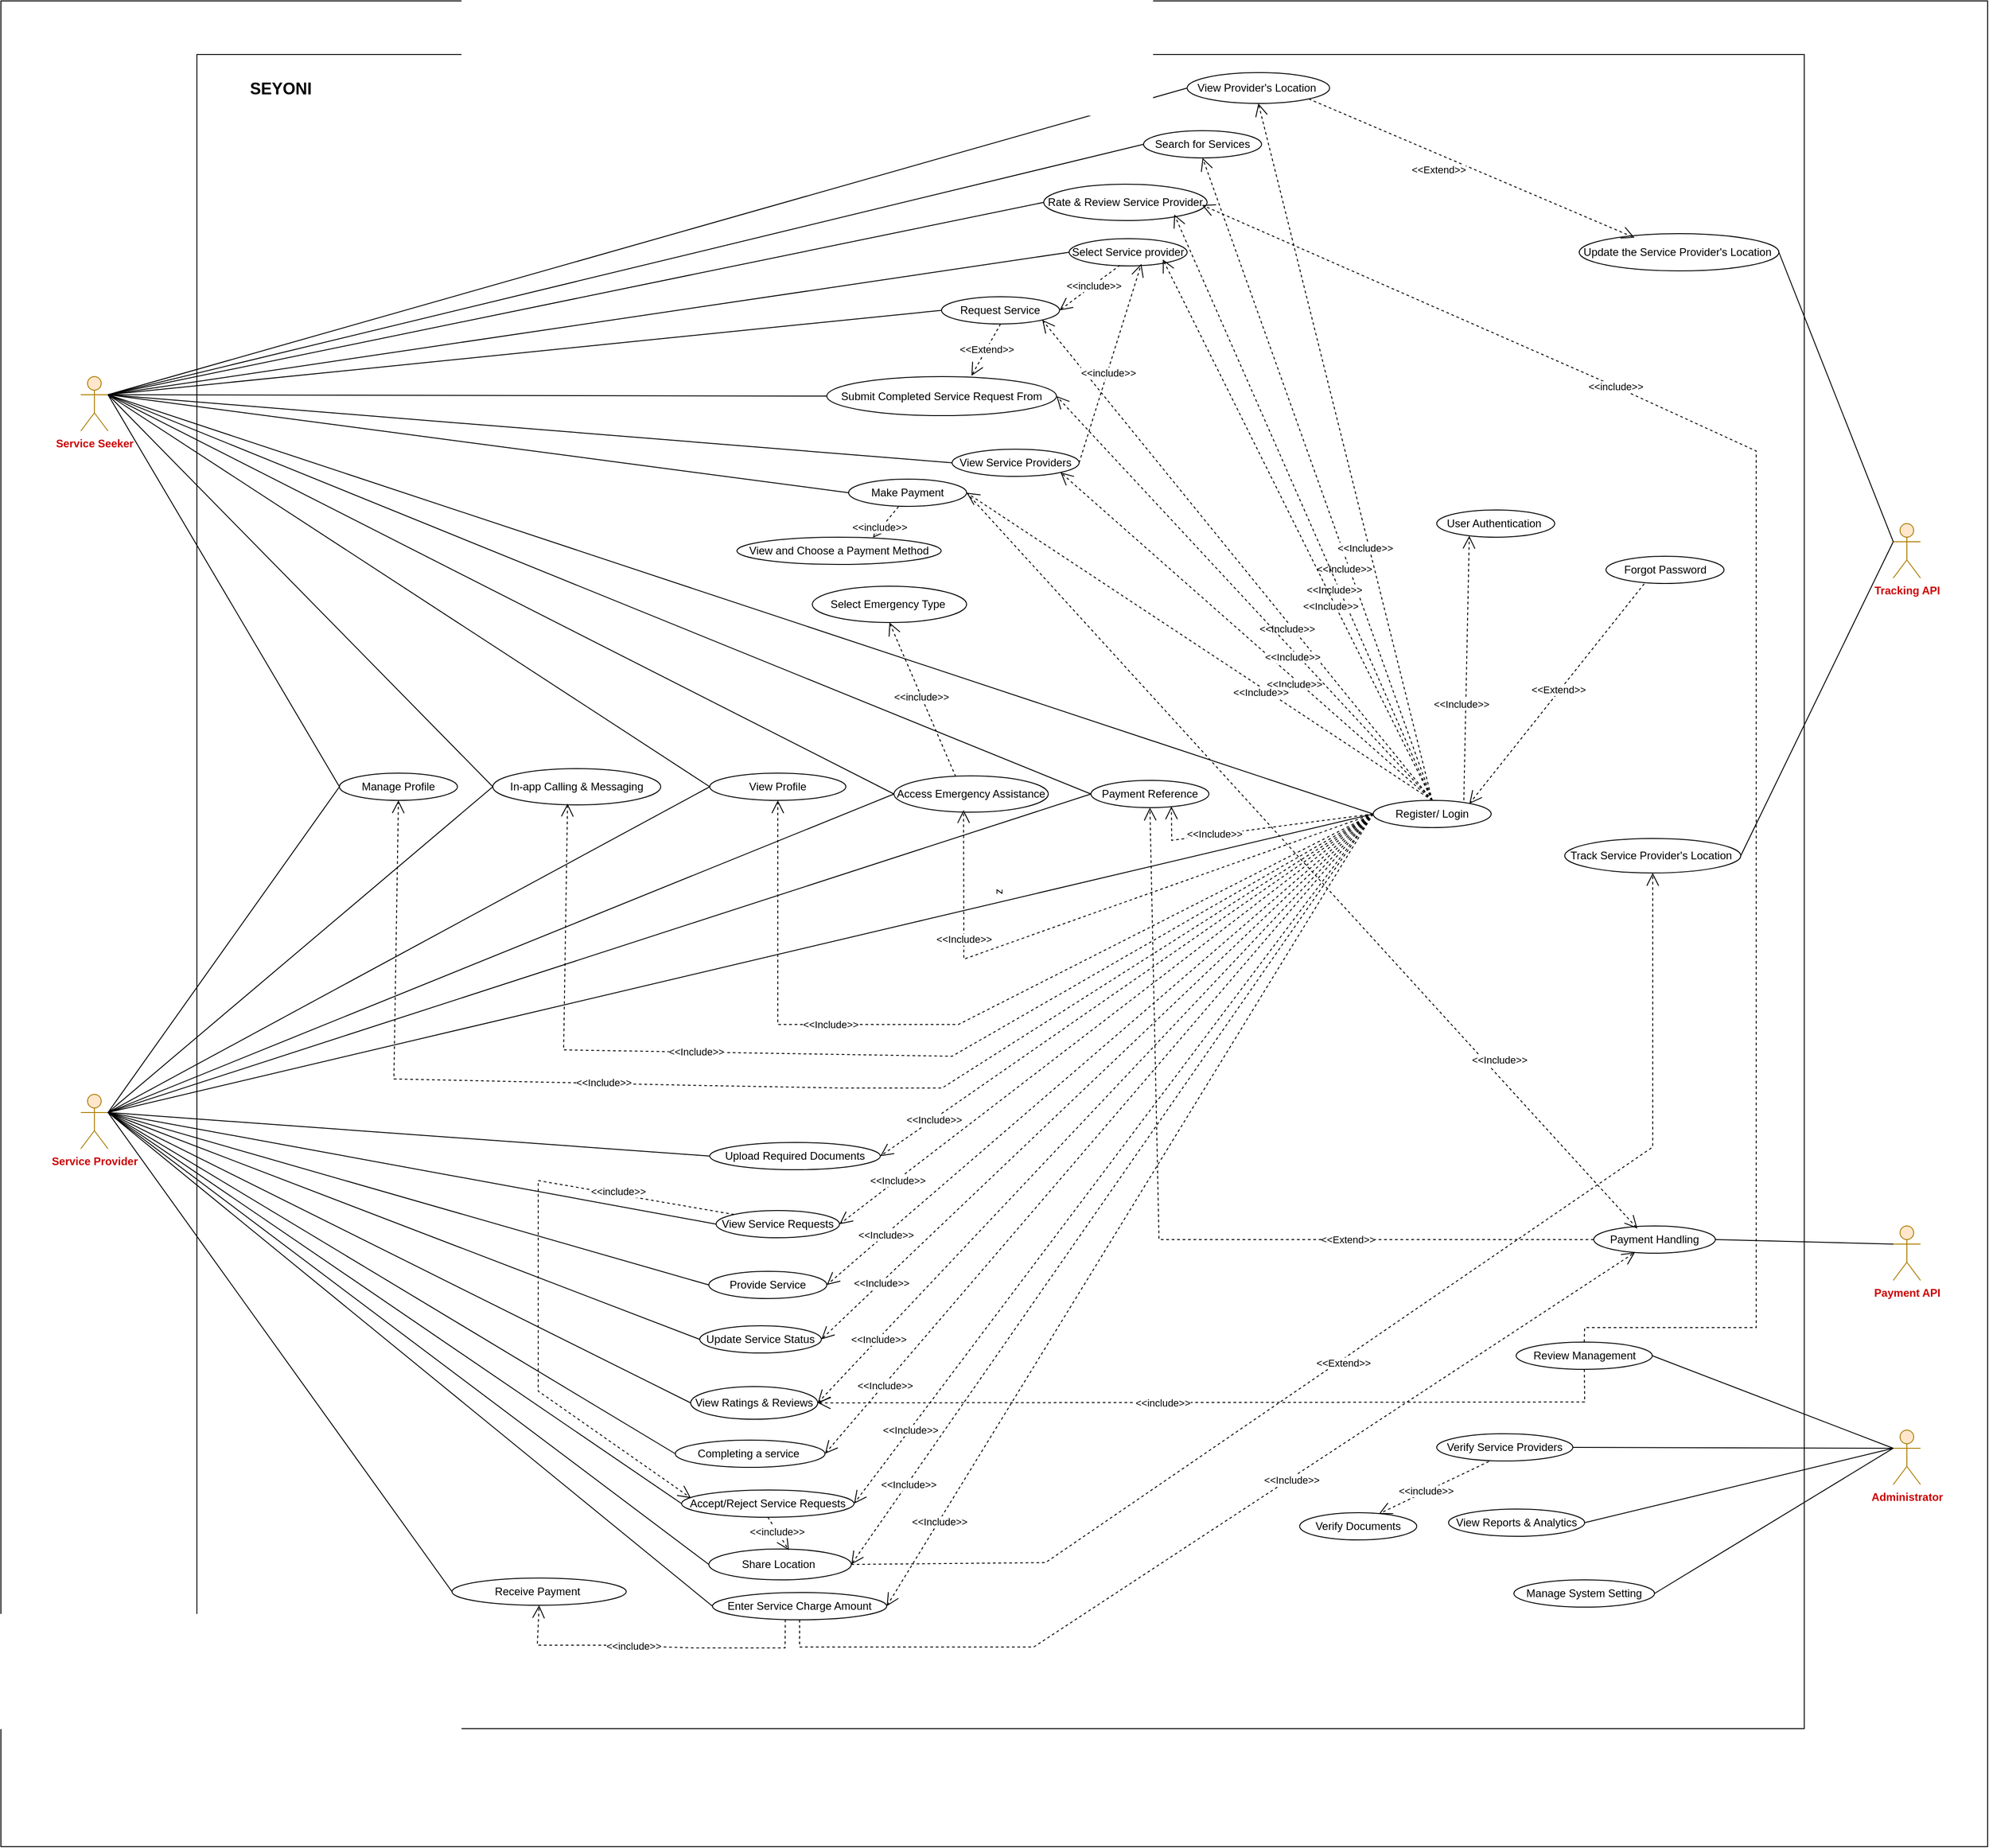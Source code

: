 <mxfile version="24.7.6">
  <diagram name="Page-1" id="nFWbH-tPjMWIyxo85IlC">
    <mxGraphModel dx="2388" dy="1292" grid="0" gridSize="10" guides="1" tooltips="1" connect="1" arrows="1" fold="1" page="0" pageScale="1" pageWidth="850" pageHeight="1100" math="0" shadow="0">
      <root>
        <mxCell id="0" />
        <mxCell id="1" parent="0" />
        <mxCell id="QcYhOKtaJUYR_8YwgSNl-1" value="" style="rounded=0;whiteSpace=wrap;html=1;" parent="1" vertex="1">
          <mxGeometry x="-667" y="-113" width="2189" height="2034" as="geometry" />
        </mxCell>
        <mxCell id="QcYhOKtaJUYR_8YwgSNl-2" value="z" style="rounded=0;whiteSpace=wrap;html=1;rotation=90;" parent="1" vertex="1">
          <mxGeometry x="-488" y="-17" width="1844.84" height="1771" as="geometry" />
        </mxCell>
        <mxCell id="QcYhOKtaJUYR_8YwgSNl-3" value="Register/ Login" style="ellipse;whiteSpace=wrap;html=1;" parent="1" vertex="1">
          <mxGeometry x="845" y="768" width="130" height="30" as="geometry" />
        </mxCell>
        <mxCell id="QcYhOKtaJUYR_8YwgSNl-4" value="&lt;b&gt;&lt;font style=&quot;font-size: 18px;&quot;&gt;SEYONI&amp;nbsp;&lt;/font&gt;&lt;/b&gt;" style="text;html=1;align=center;verticalAlign=middle;whiteSpace=wrap;rounded=0;" parent="1" vertex="1">
          <mxGeometry x="-431" y="-34" width="150" height="35" as="geometry" />
        </mxCell>
        <mxCell id="QcYhOKtaJUYR_8YwgSNl-5" value="Manage Profile" style="ellipse;whiteSpace=wrap;html=1;" parent="1" vertex="1">
          <mxGeometry x="-294" y="738" width="130" height="30" as="geometry" />
        </mxCell>
        <mxCell id="QcYhOKtaJUYR_8YwgSNl-6" value="Request Service" style="ellipse;whiteSpace=wrap;html=1;" parent="1" vertex="1">
          <mxGeometry x="369.42" y="213" width="130" height="30" as="geometry" />
        </mxCell>
        <mxCell id="QcYhOKtaJUYR_8YwgSNl-7" value="View Provider&#39;s Location&amp;nbsp;" style="ellipse;whiteSpace=wrap;html=1;" parent="1" vertex="1">
          <mxGeometry x="640" y="-34" width="157" height="34" as="geometry" />
        </mxCell>
        <mxCell id="QcYhOKtaJUYR_8YwgSNl-8" value="Rate &amp;amp; Review Service Provider" style="ellipse;whiteSpace=wrap;html=1;" parent="1" vertex="1">
          <mxGeometry x="482" y="89" width="180" height="40" as="geometry" />
        </mxCell>
        <mxCell id="QcYhOKtaJUYR_8YwgSNl-9" value="Make Payment" style="ellipse;whiteSpace=wrap;html=1;" parent="1" vertex="1">
          <mxGeometry x="267" y="414" width="130" height="30" as="geometry" />
        </mxCell>
        <mxCell id="QcYhOKtaJUYR_8YwgSNl-10" value="Search for Services" style="ellipse;whiteSpace=wrap;html=1;" parent="1" vertex="1">
          <mxGeometry x="592" y="30" width="130" height="30" as="geometry" />
        </mxCell>
        <mxCell id="QcYhOKtaJUYR_8YwgSNl-12" value="View Profile" style="ellipse;whiteSpace=wrap;html=1;" parent="1" vertex="1">
          <mxGeometry x="114" y="738" width="150" height="30" as="geometry" />
        </mxCell>
        <mxCell id="QcYhOKtaJUYR_8YwgSNl-13" value="View Service Providers" style="ellipse;whiteSpace=wrap;html=1;" parent="1" vertex="1">
          <mxGeometry x="381" y="381" width="140" height="30" as="geometry" />
        </mxCell>
        <mxCell id="QcYhOKtaJUYR_8YwgSNl-14" value="View Service Requests" style="ellipse;whiteSpace=wrap;html=1;" parent="1" vertex="1">
          <mxGeometry x="121" y="1220" width="136" height="30" as="geometry" />
        </mxCell>
        <mxCell id="QcYhOKtaJUYR_8YwgSNl-15" value="Provide Service" style="ellipse;whiteSpace=wrap;html=1;" parent="1" vertex="1">
          <mxGeometry x="113.0" y="1287" width="130" height="30" as="geometry" />
        </mxCell>
        <mxCell id="QcYhOKtaJUYR_8YwgSNl-16" value="Update Service Status" style="ellipse;whiteSpace=wrap;html=1;" parent="1" vertex="1">
          <mxGeometry x="103" y="1347" width="134" height="30" as="geometry" />
        </mxCell>
        <mxCell id="QcYhOKtaJUYR_8YwgSNl-17" value="View Ratings &amp;amp; Reviews" style="ellipse;whiteSpace=wrap;html=1;" parent="1" vertex="1">
          <mxGeometry x="93" y="1414" width="140" height="36" as="geometry" />
        </mxCell>
        <mxCell id="QcYhOKtaJUYR_8YwgSNl-18" value="Manage System Setting" style="ellipse;whiteSpace=wrap;html=1;" parent="1" vertex="1">
          <mxGeometry x="1000" y="1627" width="155" height="30" as="geometry" />
        </mxCell>
        <mxCell id="QcYhOKtaJUYR_8YwgSNl-19" value="Verify Service Providers" style="ellipse;whiteSpace=wrap;html=1;" parent="1" vertex="1">
          <mxGeometry x="915" y="1466" width="150" height="30" as="geometry" />
        </mxCell>
        <mxCell id="QcYhOKtaJUYR_8YwgSNl-20" value="View Reports &amp;amp; Analytics" style="ellipse;whiteSpace=wrap;html=1;" parent="1" vertex="1">
          <mxGeometry x="928" y="1549" width="150" height="30" as="geometry" />
        </mxCell>
        <mxCell id="QcYhOKtaJUYR_8YwgSNl-21" value="&lt;div style=&quot;&quot;&gt;&lt;b style=&quot;color: rgb(204, 0, 0); background-color: initial;&quot;&gt;Service Seeker&lt;/b&gt;&lt;/div&gt;" style="shape=umlActor;verticalLabelPosition=bottom;verticalAlign=top;html=1;outlineConnect=0;fillColor=#ffe6cc;strokeColor=#ad7c01;align=center;" parent="1" vertex="1">
          <mxGeometry x="-579" y="301" width="30" height="60" as="geometry" />
        </mxCell>
        <mxCell id="QcYhOKtaJUYR_8YwgSNl-22" value="&lt;b&gt;&lt;font color=&quot;#cc0000&quot;&gt;Service Provider&lt;/font&gt;&lt;/b&gt;" style="shape=umlActor;verticalLabelPosition=bottom;verticalAlign=top;html=1;outlineConnect=0;fillColor=#ffe6cc;strokeColor=#ad7c01;" parent="1" vertex="1">
          <mxGeometry x="-579" y="1092" width="30" height="60" as="geometry" />
        </mxCell>
        <mxCell id="QcYhOKtaJUYR_8YwgSNl-23" value="&lt;font style=&quot;&quot; color=&quot;#cc0000&quot;&gt;&lt;b&gt;Administrator&lt;/b&gt;&lt;/font&gt;" style="shape=umlActor;verticalLabelPosition=bottom;verticalAlign=top;html=1;outlineConnect=0;fillColor=#ffe6cc;strokeColor=#ad7c01;" parent="1" vertex="1">
          <mxGeometry x="1418" y="1462" width="30" height="60" as="geometry" />
        </mxCell>
        <mxCell id="QcYhOKtaJUYR_8YwgSNl-24" value="" style="endArrow=none;html=1;rounded=0;entryX=1;entryY=0.5;entryDx=0;entryDy=0;exitX=0;exitY=0.333;exitDx=0;exitDy=0;exitPerimeter=0;" parent="1" source="QcYhOKtaJUYR_8YwgSNl-23" target="QcYhOKtaJUYR_8YwgSNl-18" edge="1">
          <mxGeometry width="50" height="50" relative="1" as="geometry">
            <mxPoint x="-27.88" y="1156" as="sourcePoint" />
            <mxPoint x="300.03" y="837" as="targetPoint" />
            <Array as="points" />
          </mxGeometry>
        </mxCell>
        <mxCell id="QcYhOKtaJUYR_8YwgSNl-25" value="" style="endArrow=none;html=1;rounded=0;entryX=1;entryY=0.5;entryDx=0;entryDy=0;exitX=0;exitY=0.333;exitDx=0;exitDy=0;exitPerimeter=0;" parent="1" source="QcYhOKtaJUYR_8YwgSNl-23" target="QcYhOKtaJUYR_8YwgSNl-19" edge="1">
          <mxGeometry width="50" height="50" relative="1" as="geometry">
            <mxPoint x="-25.88" y="1157" as="sourcePoint" />
            <mxPoint x="187.12" y="1208" as="targetPoint" />
            <Array as="points" />
          </mxGeometry>
        </mxCell>
        <mxCell id="QcYhOKtaJUYR_8YwgSNl-26" value="" style="endArrow=none;html=1;rounded=0;entryX=1;entryY=0.5;entryDx=0;entryDy=0;exitX=0;exitY=0.333;exitDx=0;exitDy=0;exitPerimeter=0;" parent="1" source="QcYhOKtaJUYR_8YwgSNl-23" target="QcYhOKtaJUYR_8YwgSNl-20" edge="1">
          <mxGeometry width="50" height="50" relative="1" as="geometry">
            <mxPoint x="-30.88" y="1156" as="sourcePoint" />
            <mxPoint x="458.03" y="952" as="targetPoint" />
            <Array as="points" />
          </mxGeometry>
        </mxCell>
        <mxCell id="QcYhOKtaJUYR_8YwgSNl-45" value="Completing a service&amp;nbsp;" style="ellipse;whiteSpace=wrap;html=1;" parent="1" vertex="1">
          <mxGeometry x="76" y="1473" width="165" height="30" as="geometry" />
        </mxCell>
        <mxCell id="QcYhOKtaJUYR_8YwgSNl-47" value="&lt;b&gt;&lt;font color=&quot;#cc0000&quot;&gt;Payment API&lt;/font&gt;&lt;/b&gt;" style="shape=umlActor;verticalLabelPosition=bottom;verticalAlign=top;html=1;outlineConnect=0;fillColor=#ffe6cc;strokeColor=#ad7c01;" parent="1" vertex="1">
          <mxGeometry x="1418" y="1237" width="30" height="60" as="geometry" />
        </mxCell>
        <mxCell id="QcYhOKtaJUYR_8YwgSNl-48" value="Payment Handling" style="ellipse;whiteSpace=wrap;html=1;" parent="1" vertex="1">
          <mxGeometry x="1088" y="1237" width="134" height="30" as="geometry" />
        </mxCell>
        <mxCell id="QcYhOKtaJUYR_8YwgSNl-49" value="Enter Service Charge Amount" style="ellipse;whiteSpace=wrap;html=1;" parent="1" vertex="1">
          <mxGeometry x="117" y="1641" width="192" height="30" as="geometry" />
        </mxCell>
        <mxCell id="QcYhOKtaJUYR_8YwgSNl-52" style="edgeStyle=orthogonalEdgeStyle;rounded=0;orthogonalLoop=1;jettySize=auto;html=1;exitX=0.5;exitY=1;exitDx=0;exitDy=0;" parent="1" source="QcYhOKtaJUYR_8YwgSNl-8" target="QcYhOKtaJUYR_8YwgSNl-8" edge="1">
          <mxGeometry relative="1" as="geometry" />
        </mxCell>
        <mxCell id="QcYhOKtaJUYR_8YwgSNl-53" value="" style="endArrow=none;html=1;rounded=0;exitX=1;exitY=0.5;exitDx=0;exitDy=0;entryX=0;entryY=0.333;entryDx=0;entryDy=0;entryPerimeter=0;" parent="1" source="QcYhOKtaJUYR_8YwgSNl-48" target="QcYhOKtaJUYR_8YwgSNl-47" edge="1">
          <mxGeometry width="50" height="50" relative="1" as="geometry">
            <mxPoint x="558.03" y="942" as="sourcePoint" />
            <mxPoint x="914.12" y="1245" as="targetPoint" />
          </mxGeometry>
        </mxCell>
        <mxCell id="QcYhOKtaJUYR_8YwgSNl-54" value="&amp;lt;&amp;lt;Include&amp;gt;&amp;gt;" style="endArrow=open;endSize=12;dashed=1;html=1;rounded=0;exitX=0.5;exitY=1;exitDx=0;exitDy=0;" parent="1" source="QcYhOKtaJUYR_8YwgSNl-49" target="QcYhOKtaJUYR_8YwgSNl-48" edge="1">
          <mxGeometry x="0.16" y="-2" width="160" relative="1" as="geometry">
            <mxPoint x="612.12" y="926" as="sourcePoint" />
            <mxPoint x="548.03" y="347" as="targetPoint" />
            <mxPoint as="offset" />
            <Array as="points">
              <mxPoint x="213" y="1701" />
              <mxPoint x="362" y="1701" />
              <mxPoint x="471" y="1701" />
            </Array>
          </mxGeometry>
        </mxCell>
        <mxCell id="QcYhOKtaJUYR_8YwgSNl-55" value="&amp;lt;&amp;lt;Include&amp;gt;&amp;gt;" style="endArrow=open;endSize=12;dashed=1;html=1;rounded=0;entryX=0.359;entryY=0.095;entryDx=0;entryDy=0;entryPerimeter=0;exitX=1;exitY=0.5;exitDx=0;exitDy=0;" parent="1" source="QcYhOKtaJUYR_8YwgSNl-9" target="QcYhOKtaJUYR_8YwgSNl-48" edge="1">
          <mxGeometry x="0.564" y="13" width="160" relative="1" as="geometry">
            <mxPoint x="484.0" y="425" as="sourcePoint" />
            <mxPoint x="1193.212" y="1190.367" as="targetPoint" />
            <mxPoint x="-1" as="offset" />
            <Array as="points" />
          </mxGeometry>
        </mxCell>
        <mxCell id="QcYhOKtaJUYR_8YwgSNl-57" value="User Authentication&amp;nbsp;" style="ellipse;whiteSpace=wrap;html=1;" parent="1" vertex="1">
          <mxGeometry x="915" y="448" width="130" height="30" as="geometry" />
        </mxCell>
        <mxCell id="QcYhOKtaJUYR_8YwgSNl-58" value="&amp;lt;&amp;lt;Include&amp;gt;&amp;gt;" style="endArrow=open;endSize=12;dashed=1;html=1;rounded=0;exitX=0.768;exitY=-0.004;exitDx=0;exitDy=0;entryX=0.276;entryY=0.948;entryDx=0;entryDy=0;exitPerimeter=0;entryPerimeter=0;" parent="1" source="QcYhOKtaJUYR_8YwgSNl-3" target="QcYhOKtaJUYR_8YwgSNl-57" edge="1">
          <mxGeometry x="-0.274" y="5" width="160" relative="1" as="geometry">
            <mxPoint x="633.12" y="805" as="sourcePoint" />
            <mxPoint x="436.12" y="350" as="targetPoint" />
            <mxPoint as="offset" />
          </mxGeometry>
        </mxCell>
        <mxCell id="QcYhOKtaJUYR_8YwgSNl-59" value="&amp;lt;&amp;lt;include&amp;gt;&amp;gt;" style="endArrow=open;endSize=12;dashed=1;html=1;rounded=0;entryX=0.5;entryY=1;entryDx=0;entryDy=0;exitX=0.4;exitY=0.021;exitDx=0;exitDy=0;exitPerimeter=0;" parent="1" source="QcYhOKtaJUYR_8YwgSNl-11" target="QcYhOKtaJUYR_8YwgSNl-65" edge="1">
          <mxGeometry x="0.034" width="160" relative="1" as="geometry">
            <mxPoint x="319" y="62" as="sourcePoint" />
            <mxPoint x="564.12" y="204" as="targetPoint" />
            <mxPoint as="offset" />
            <Array as="points" />
          </mxGeometry>
        </mxCell>
        <mxCell id="QcYhOKtaJUYR_8YwgSNl-60" value="Select Service provider" style="ellipse;whiteSpace=wrap;html=1;" parent="1" vertex="1">
          <mxGeometry x="510" y="149" width="130" height="30" as="geometry" />
        </mxCell>
        <mxCell id="QcYhOKtaJUYR_8YwgSNl-62" value="Accept/Reject Service Requests" style="ellipse;whiteSpace=wrap;html=1;" parent="1" vertex="1">
          <mxGeometry x="83" y="1528" width="190" height="30" as="geometry" />
        </mxCell>
        <mxCell id="QcYhOKtaJUYR_8YwgSNl-64" value="In-app Calling &amp;amp; Messaging" style="ellipse;whiteSpace=wrap;html=1;" parent="1" vertex="1">
          <mxGeometry x="-125" y="733" width="185" height="40" as="geometry" />
        </mxCell>
        <mxCell id="QcYhOKtaJUYR_8YwgSNl-65" value="Select Emergency Type&amp;nbsp;" style="ellipse;whiteSpace=wrap;html=1;" parent="1" vertex="1">
          <mxGeometry x="227" y="532" width="170" height="40" as="geometry" />
        </mxCell>
        <mxCell id="QcYhOKtaJUYR_8YwgSNl-66" value="Update the Service Provider&#39;s Location&amp;nbsp;" style="ellipse;whiteSpace=wrap;html=1;" parent="1" vertex="1">
          <mxGeometry x="1072" y="143.5" width="220" height="41" as="geometry" />
        </mxCell>
        <mxCell id="QcYhOKtaJUYR_8YwgSNl-67" value="Share Location&amp;nbsp;" style="ellipse;whiteSpace=wrap;html=1;" parent="1" vertex="1">
          <mxGeometry x="113" y="1593" width="157" height="34" as="geometry" />
        </mxCell>
        <mxCell id="QcYhOKtaJUYR_8YwgSNl-68" value="Track Service Provider&#39;s Location&amp;nbsp;" style="ellipse;whiteSpace=wrap;html=1;" parent="1" vertex="1">
          <mxGeometry x="1056" y="810" width="194" height="38" as="geometry" />
        </mxCell>
        <mxCell id="QcYhOKtaJUYR_8YwgSNl-70" value="&lt;b&gt;&lt;font color=&quot;#cc0000&quot;&gt;Tracking API&lt;/font&gt;&lt;/b&gt;" style="shape=umlActor;verticalLabelPosition=bottom;verticalAlign=top;html=1;outlineConnect=0;fillColor=#ffe6cc;strokeColor=#ad7c01;" parent="1" vertex="1">
          <mxGeometry x="1418" y="463" width="30" height="60" as="geometry" />
        </mxCell>
        <mxCell id="QcYhOKtaJUYR_8YwgSNl-72" value="" style="endArrow=none;html=1;rounded=0;entryX=1;entryY=0.5;entryDx=0;entryDy=0;exitX=0;exitY=0.333;exitDx=0;exitDy=0;exitPerimeter=0;" parent="1" source="QcYhOKtaJUYR_8YwgSNl-70" target="QcYhOKtaJUYR_8YwgSNl-66" edge="1">
          <mxGeometry width="50" height="50" relative="1" as="geometry">
            <mxPoint x="899.12" y="164" as="sourcePoint" />
            <mxPoint x="642.12" y="171" as="targetPoint" />
            <Array as="points" />
          </mxGeometry>
        </mxCell>
        <mxCell id="QcYhOKtaJUYR_8YwgSNl-73" value="" style="endArrow=none;html=1;rounded=0;entryX=1;entryY=0.5;entryDx=0;entryDy=0;exitX=0;exitY=0.333;exitDx=0;exitDy=0;exitPerimeter=0;" parent="1" source="QcYhOKtaJUYR_8YwgSNl-70" target="QcYhOKtaJUYR_8YwgSNl-68" edge="1">
          <mxGeometry width="50" height="50" relative="1" as="geometry">
            <mxPoint x="900.12" y="164" as="sourcePoint" />
            <mxPoint x="709.12" y="272" as="targetPoint" />
            <Array as="points" />
          </mxGeometry>
        </mxCell>
        <mxCell id="QcYhOKtaJUYR_8YwgSNl-74" value="&amp;lt;&amp;lt;Extend&amp;gt;&amp;gt;" style="endArrow=open;endSize=12;dashed=1;html=1;rounded=0;exitX=1;exitY=1;exitDx=0;exitDy=0;entryX=0.277;entryY=0.108;entryDx=0;entryDy=0;entryPerimeter=0;" parent="1" source="QcYhOKtaJUYR_8YwgSNl-7" target="QcYhOKtaJUYR_8YwgSNl-66" edge="1">
          <mxGeometry x="-0.167" y="-16" width="160" relative="1" as="geometry">
            <mxPoint x="419.12" y="261" as="sourcePoint" />
            <mxPoint x="395.12" y="208" as="targetPoint" />
            <mxPoint as="offset" />
            <Array as="points" />
          </mxGeometry>
        </mxCell>
        <mxCell id="QcYhOKtaJUYR_8YwgSNl-75" value="&amp;lt;&amp;lt;Extend&amp;gt;&amp;gt;" style="endArrow=open;endSize=12;dashed=1;html=1;rounded=0;exitX=1;exitY=0.5;exitDx=0;exitDy=0;entryX=0.5;entryY=1;entryDx=0;entryDy=0;" parent="1" source="QcYhOKtaJUYR_8YwgSNl-67" target="QcYhOKtaJUYR_8YwgSNl-68" edge="1">
          <mxGeometry x="-0.082" y="-4" width="160" relative="1" as="geometry">
            <mxPoint x="643.12" y="329" as="sourcePoint" />
            <mxPoint x="619.12" y="276" as="targetPoint" />
            <mxPoint as="offset" />
            <Array as="points">
              <mxPoint x="484" y="1608" />
              <mxPoint x="1153" y="1150" />
            </Array>
          </mxGeometry>
        </mxCell>
        <mxCell id="QcYhOKtaJUYR_8YwgSNl-11" value="Access Emergency Assistance" style="ellipse;whiteSpace=wrap;html=1;" parent="1" vertex="1">
          <mxGeometry x="317" y="741" width="170" height="40" as="geometry" />
        </mxCell>
        <mxCell id="tsS1E2rS6Lll62WBFHYo-62" value="" style="endArrow=none;html=1;rounded=0;exitX=1;exitY=0.333;exitDx=0;exitDy=0;exitPerimeter=0;entryX=0;entryY=0.5;entryDx=0;entryDy=0;" parent="1" source="QcYhOKtaJUYR_8YwgSNl-21" target="QcYhOKtaJUYR_8YwgSNl-5" edge="1">
          <mxGeometry width="50" height="50" relative="1" as="geometry">
            <mxPoint x="412" y="554" as="sourcePoint" />
            <mxPoint x="462" y="504" as="targetPoint" />
            <Array as="points" />
          </mxGeometry>
        </mxCell>
        <mxCell id="tsS1E2rS6Lll62WBFHYo-63" value="" style="endArrow=none;html=1;rounded=0;exitX=1;exitY=0.333;exitDx=0;exitDy=0;exitPerimeter=0;entryX=0;entryY=0.5;entryDx=0;entryDy=0;" parent="1" source="QcYhOKtaJUYR_8YwgSNl-21" target="QcYhOKtaJUYR_8YwgSNl-64" edge="1">
          <mxGeometry width="50" height="50" relative="1" as="geometry">
            <mxPoint x="-240" y="353" as="sourcePoint" />
            <mxPoint x="130" y="708" as="targetPoint" />
            <Array as="points" />
          </mxGeometry>
        </mxCell>
        <mxCell id="tsS1E2rS6Lll62WBFHYo-64" value="" style="endArrow=none;html=1;rounded=0;exitX=1;exitY=0.333;exitDx=0;exitDy=0;exitPerimeter=0;entryX=0;entryY=0.5;entryDx=0;entryDy=0;" parent="1" source="QcYhOKtaJUYR_8YwgSNl-21" target="QcYhOKtaJUYR_8YwgSNl-12" edge="1">
          <mxGeometry width="50" height="50" relative="1" as="geometry">
            <mxPoint x="-200" y="303" as="sourcePoint" />
            <mxPoint x="170" y="658" as="targetPoint" />
            <Array as="points" />
          </mxGeometry>
        </mxCell>
        <mxCell id="tsS1E2rS6Lll62WBFHYo-65" value="" style="endArrow=none;html=1;rounded=0;exitX=1;exitY=0.333;exitDx=0;exitDy=0;exitPerimeter=0;entryX=0;entryY=0.5;entryDx=0;entryDy=0;" parent="1" source="QcYhOKtaJUYR_8YwgSNl-21" target="QcYhOKtaJUYR_8YwgSNl-11" edge="1">
          <mxGeometry width="50" height="50" relative="1" as="geometry">
            <mxPoint x="-168" y="273" as="sourcePoint" />
            <mxPoint x="202" y="628" as="targetPoint" />
            <Array as="points" />
          </mxGeometry>
        </mxCell>
        <mxCell id="tsS1E2rS6Lll62WBFHYo-66" value="" style="endArrow=none;html=1;rounded=0;exitX=1;exitY=0.333;exitDx=0;exitDy=0;exitPerimeter=0;entryX=0;entryY=0.5;entryDx=0;entryDy=0;" parent="1" source="QcYhOKtaJUYR_8YwgSNl-21" target="QcYhOKtaJUYR_8YwgSNl-13" edge="1">
          <mxGeometry width="50" height="50" relative="1" as="geometry">
            <mxPoint x="-384" y="244" as="sourcePoint" />
            <mxPoint x="539" y="594" as="targetPoint" />
            <Array as="points" />
          </mxGeometry>
        </mxCell>
        <mxCell id="tsS1E2rS6Lll62WBFHYo-67" value="" style="endArrow=none;html=1;rounded=0;exitX=1;exitY=0.333;exitDx=0;exitDy=0;exitPerimeter=0;entryX=0;entryY=0.5;entryDx=0;entryDy=0;" parent="1" source="QcYhOKtaJUYR_8YwgSNl-21" target="QcYhOKtaJUYR_8YwgSNl-6" edge="1">
          <mxGeometry width="50" height="50" relative="1" as="geometry">
            <mxPoint x="-258" y="190" as="sourcePoint" />
            <mxPoint x="227" y="164" as="targetPoint" />
            <Array as="points" />
          </mxGeometry>
        </mxCell>
        <mxCell id="tsS1E2rS6Lll62WBFHYo-68" value="" style="endArrow=none;html=1;rounded=0;exitX=1;exitY=0.333;exitDx=0;exitDy=0;exitPerimeter=0;entryX=0;entryY=0.5;entryDx=0;entryDy=0;" parent="1" source="QcYhOKtaJUYR_8YwgSNl-21" target="QcYhOKtaJUYR_8YwgSNl-60" edge="1">
          <mxGeometry width="50" height="50" relative="1" as="geometry">
            <mxPoint x="-362" y="265" as="sourcePoint" />
            <mxPoint x="265" y="161" as="targetPoint" />
            <Array as="points" />
          </mxGeometry>
        </mxCell>
        <mxCell id="tsS1E2rS6Lll62WBFHYo-69" value="" style="endArrow=none;html=1;rounded=0;exitX=1;exitY=0.333;exitDx=0;exitDy=0;exitPerimeter=0;entryX=0;entryY=0.5;entryDx=0;entryDy=0;" parent="1" source="QcYhOKtaJUYR_8YwgSNl-21" target="QcYhOKtaJUYR_8YwgSNl-8" edge="1">
          <mxGeometry width="50" height="50" relative="1" as="geometry">
            <mxPoint x="-356" y="389" as="sourcePoint" />
            <mxPoint x="392" y="201" as="targetPoint" />
            <Array as="points" />
          </mxGeometry>
        </mxCell>
        <mxCell id="tsS1E2rS6Lll62WBFHYo-71" value="" style="endArrow=none;html=1;rounded=0;exitX=1;exitY=0.333;exitDx=0;exitDy=0;exitPerimeter=0;entryX=0;entryY=0.5;entryDx=0;entryDy=0;" parent="1" source="QcYhOKtaJUYR_8YwgSNl-21" target="QcYhOKtaJUYR_8YwgSNl-10" edge="1">
          <mxGeometry width="50" height="50" relative="1" as="geometry">
            <mxPoint x="-356" y="389" as="sourcePoint" />
            <mxPoint x="527" y="113" as="targetPoint" />
            <Array as="points" />
          </mxGeometry>
        </mxCell>
        <mxCell id="tsS1E2rS6Lll62WBFHYo-74" value="" style="endArrow=none;html=1;rounded=0;exitX=1;exitY=0.333;exitDx=0;exitDy=0;exitPerimeter=0;entryX=0;entryY=0.5;entryDx=0;entryDy=0;" parent="1" source="QcYhOKtaJUYR_8YwgSNl-22" target="QcYhOKtaJUYR_8YwgSNl-5" edge="1">
          <mxGeometry width="50" height="50" relative="1" as="geometry">
            <mxPoint x="-2" y="808" as="sourcePoint" />
            <mxPoint x="-115" y="765" as="targetPoint" />
            <Array as="points" />
          </mxGeometry>
        </mxCell>
        <mxCell id="tsS1E2rS6Lll62WBFHYo-75" value="" style="endArrow=none;html=1;rounded=0;exitX=1;exitY=0.333;exitDx=0;exitDy=0;exitPerimeter=0;entryX=0;entryY=0.5;entryDx=0;entryDy=0;" parent="1" source="QcYhOKtaJUYR_8YwgSNl-22" target="QcYhOKtaJUYR_8YwgSNl-64" edge="1">
          <mxGeometry width="50" height="50" relative="1" as="geometry">
            <mxPoint x="-326" y="1117" as="sourcePoint" />
            <mxPoint x="14" y="774" as="targetPoint" />
            <Array as="points" />
          </mxGeometry>
        </mxCell>
        <mxCell id="tsS1E2rS6Lll62WBFHYo-76" value="" style="endArrow=none;html=1;rounded=0;exitX=1;exitY=0.333;exitDx=0;exitDy=0;exitPerimeter=0;entryX=0;entryY=0.5;entryDx=0;entryDy=0;" parent="1" source="QcYhOKtaJUYR_8YwgSNl-22" target="QcYhOKtaJUYR_8YwgSNl-12" edge="1">
          <mxGeometry width="50" height="50" relative="1" as="geometry">
            <mxPoint x="-366" y="1082.44" as="sourcePoint" />
            <mxPoint x="261.85" y="815.0" as="targetPoint" />
            <Array as="points" />
          </mxGeometry>
        </mxCell>
        <mxCell id="tsS1E2rS6Lll62WBFHYo-77" value="" style="endArrow=none;html=1;rounded=0;exitX=1;exitY=0.333;exitDx=0;exitDy=0;exitPerimeter=0;entryX=0;entryY=0.5;entryDx=0;entryDy=0;" parent="1" source="QcYhOKtaJUYR_8YwgSNl-22" target="QcYhOKtaJUYR_8YwgSNl-11" edge="1">
          <mxGeometry width="50" height="50" relative="1" as="geometry">
            <mxPoint x="-326" y="1117" as="sourcePoint" />
            <mxPoint x="396" y="774" as="targetPoint" />
            <Array as="points" />
          </mxGeometry>
        </mxCell>
        <mxCell id="tsS1E2rS6Lll62WBFHYo-79" value="" style="endArrow=none;html=1;rounded=0;exitX=1;exitY=0.333;exitDx=0;exitDy=0;exitPerimeter=0;entryX=0;entryY=0.5;entryDx=0;entryDy=0;" parent="1" source="QcYhOKtaJUYR_8YwgSNl-22" target="QcYhOKtaJUYR_8YwgSNl-3" edge="1">
          <mxGeometry width="50" height="50" relative="1" as="geometry">
            <mxPoint x="-326" y="1117" as="sourcePoint" />
            <mxPoint x="567" y="779" as="targetPoint" />
            <Array as="points" />
          </mxGeometry>
        </mxCell>
        <mxCell id="tsS1E2rS6Lll62WBFHYo-82" value="&amp;lt;&amp;lt;Include&amp;gt;&amp;gt;" style="endArrow=open;endSize=12;dashed=1;html=1;rounded=0;exitX=0.5;exitY=0;exitDx=0;exitDy=0;entryX=0.5;entryY=1;entryDx=0;entryDy=0;" parent="1" source="QcYhOKtaJUYR_8YwgSNl-3" target="QcYhOKtaJUYR_8YwgSNl-10" edge="1">
          <mxGeometry x="-0.274" y="5" width="160" relative="1" as="geometry">
            <mxPoint x="770" y="321" as="sourcePoint" />
            <mxPoint x="825" y="260" as="targetPoint" />
            <mxPoint as="offset" />
          </mxGeometry>
        </mxCell>
        <mxCell id="tsS1E2rS6Lll62WBFHYo-83" value="&amp;lt;&amp;lt;Include&amp;gt;&amp;gt;" style="endArrow=open;endSize=12;dashed=1;html=1;rounded=0;exitX=0.5;exitY=0;exitDx=0;exitDy=0;entryX=0.799;entryY=0.835;entryDx=0;entryDy=0;entryPerimeter=0;" parent="1" source="QcYhOKtaJUYR_8YwgSNl-3" target="QcYhOKtaJUYR_8YwgSNl-8" edge="1">
          <mxGeometry x="-0.274" y="5" width="160" relative="1" as="geometry">
            <mxPoint x="760" y="704" as="sourcePoint" />
            <mxPoint x="572" y="96" as="targetPoint" />
            <mxPoint as="offset" />
          </mxGeometry>
        </mxCell>
        <mxCell id="tsS1E2rS6Lll62WBFHYo-85" value="&amp;lt;&amp;lt;Include&amp;gt;&amp;gt;" style="endArrow=open;endSize=12;dashed=1;html=1;rounded=0;exitX=0.5;exitY=0;exitDx=0;exitDy=0;entryX=0.794;entryY=0.764;entryDx=0;entryDy=0;entryPerimeter=0;" parent="1" source="QcYhOKtaJUYR_8YwgSNl-3" target="QcYhOKtaJUYR_8YwgSNl-60" edge="1">
          <mxGeometry x="-0.274" y="5" width="160" relative="1" as="geometry">
            <mxPoint x="680" y="769" as="sourcePoint" />
            <mxPoint x="471" y="196" as="targetPoint" />
            <mxPoint as="offset" />
          </mxGeometry>
        </mxCell>
        <mxCell id="tsS1E2rS6Lll62WBFHYo-86" value="&amp;lt;&amp;lt;Include&amp;gt;&amp;gt;" style="endArrow=open;endSize=12;dashed=1;html=1;rounded=0;exitX=0.5;exitY=0;exitDx=0;exitDy=0;entryX=1;entryY=1;entryDx=0;entryDy=0;" parent="1" source="QcYhOKtaJUYR_8YwgSNl-3" target="QcYhOKtaJUYR_8YwgSNl-6" edge="1">
          <mxGeometry x="-0.274" y="5" width="160" relative="1" as="geometry">
            <mxPoint x="785" y="772" as="sourcePoint" />
            <mxPoint x="461" y="267" as="targetPoint" />
            <mxPoint as="offset" />
          </mxGeometry>
        </mxCell>
        <mxCell id="tsS1E2rS6Lll62WBFHYo-87" value="&amp;lt;&amp;lt;Include&amp;gt;&amp;gt;" style="endArrow=open;endSize=12;dashed=1;html=1;rounded=0;exitX=0.5;exitY=0;exitDx=0;exitDy=0;entryX=1;entryY=1;entryDx=0;entryDy=0;" parent="1" source="QcYhOKtaJUYR_8YwgSNl-3" target="QcYhOKtaJUYR_8YwgSNl-13" edge="1">
          <mxGeometry x="-0.274" y="5" width="160" relative="1" as="geometry">
            <mxPoint x="752" y="742" as="sourcePoint" />
            <mxPoint x="368" y="300" as="targetPoint" />
            <mxPoint as="offset" />
          </mxGeometry>
        </mxCell>
        <mxCell id="tsS1E2rS6Lll62WBFHYo-98" value="" style="endArrow=none;html=1;rounded=0;exitX=1;exitY=0.333;exitDx=0;exitDy=0;exitPerimeter=0;entryX=0;entryY=0.5;entryDx=0;entryDy=0;" parent="1" source="QcYhOKtaJUYR_8YwgSNl-21" target="QcYhOKtaJUYR_8YwgSNl-7" edge="1">
          <mxGeometry width="50" height="50" relative="1" as="geometry">
            <mxPoint x="-402" y="311" as="sourcePoint" />
            <mxPoint x="519" y="62" as="targetPoint" />
            <Array as="points" />
          </mxGeometry>
        </mxCell>
        <mxCell id="tsS1E2rS6Lll62WBFHYo-108" value="" style="endArrow=none;html=1;rounded=0;exitX=1;exitY=0.333;exitDx=0;exitDy=0;exitPerimeter=0;entryX=0;entryY=0.5;entryDx=0;entryDy=0;" parent="1" source="QcYhOKtaJUYR_8YwgSNl-21" target="QcYhOKtaJUYR_8YwgSNl-9" edge="1">
          <mxGeometry width="50" height="50" relative="1" as="geometry">
            <mxPoint x="-356" y="389" as="sourcePoint" />
            <mxPoint x="357" y="363" as="targetPoint" />
          </mxGeometry>
        </mxCell>
        <mxCell id="tsS1E2rS6Lll62WBFHYo-109" value="&amp;lt;&amp;lt;Include&amp;gt;&amp;gt;" style="endArrow=open;endSize=12;dashed=1;html=1;rounded=0;exitX=0.5;exitY=0;exitDx=0;exitDy=0;entryX=1;entryY=0.5;entryDx=0;entryDy=0;" parent="1" source="QcYhOKtaJUYR_8YwgSNl-3" target="QcYhOKtaJUYR_8YwgSNl-9" edge="1">
          <mxGeometry x="-0.274" y="5" width="160" relative="1" as="geometry">
            <mxPoint x="929" y="619" as="sourcePoint" />
            <mxPoint x="477" y="374" as="targetPoint" />
            <mxPoint as="offset" />
          </mxGeometry>
        </mxCell>
        <mxCell id="tsS1E2rS6Lll62WBFHYo-111" value="&amp;lt;&amp;lt;Include&amp;gt;&amp;gt;" style="endArrow=open;endSize=12;dashed=1;html=1;rounded=0;exitX=0;exitY=0.5;exitDx=0;exitDy=0;entryX=0.451;entryY=0.945;entryDx=0;entryDy=0;entryPerimeter=0;" parent="1" source="QcYhOKtaJUYR_8YwgSNl-3" target="QcYhOKtaJUYR_8YwgSNl-11" edge="1">
          <mxGeometry x="0.557" width="160" relative="1" as="geometry">
            <mxPoint x="1012" y="718" as="sourcePoint" />
            <mxPoint x="582" y="549" as="targetPoint" />
            <mxPoint as="offset" />
            <Array as="points">
              <mxPoint x="394" y="943" />
            </Array>
          </mxGeometry>
        </mxCell>
        <mxCell id="tsS1E2rS6Lll62WBFHYo-113" value="&amp;lt;&amp;lt;Include&amp;gt;&amp;gt;" style="endArrow=open;endSize=12;dashed=1;html=1;rounded=0;entryX=0.445;entryY=0.966;entryDx=0;entryDy=0;exitX=0;exitY=0.5;exitDx=0;exitDy=0;entryPerimeter=0;" parent="1" source="QcYhOKtaJUYR_8YwgSNl-3" target="QcYhOKtaJUYR_8YwgSNl-64" edge="1">
          <mxGeometry x="0.323" width="160" relative="1" as="geometry">
            <mxPoint x="855" y="625" as="sourcePoint" />
            <mxPoint x="611" y="684" as="targetPoint" />
            <mxPoint as="offset" />
            <Array as="points">
              <mxPoint x="381" y="1050" />
              <mxPoint x="-47" y="1043" />
            </Array>
          </mxGeometry>
        </mxCell>
        <mxCell id="tsS1E2rS6Lll62WBFHYo-114" value="&amp;lt;&amp;lt;Include&amp;gt;&amp;gt;" style="endArrow=open;endSize=12;dashed=1;html=1;rounded=0;exitX=0.5;exitY=0;exitDx=0;exitDy=0;entryX=0.5;entryY=1;entryDx=0;entryDy=0;" parent="1" source="QcYhOKtaJUYR_8YwgSNl-3" target="QcYhOKtaJUYR_8YwgSNl-7" edge="1">
          <mxGeometry x="-0.274" y="5" width="160" relative="1" as="geometry">
            <mxPoint x="1002" y="607.5" as="sourcePoint" />
            <mxPoint x="858" y="98.5" as="targetPoint" />
            <mxPoint as="offset" />
          </mxGeometry>
        </mxCell>
        <mxCell id="tsS1E2rS6Lll62WBFHYo-115" value="&amp;lt;&amp;lt;Include&amp;gt;&amp;gt;" style="endArrow=open;endSize=12;dashed=1;html=1;rounded=0;entryX=0.5;entryY=1;entryDx=0;entryDy=0;exitX=0;exitY=0.5;exitDx=0;exitDy=0;" parent="1" source="QcYhOKtaJUYR_8YwgSNl-3" target="QcYhOKtaJUYR_8YwgSNl-5" edge="1">
          <mxGeometry x="0.269" y="-1" width="160" relative="1" as="geometry">
            <mxPoint x="669" y="670" as="sourcePoint" />
            <mxPoint x="70" y="764" as="targetPoint" />
            <mxPoint as="offset" />
            <Array as="points">
              <mxPoint x="370" y="1085" />
              <mxPoint x="261" y="1085" />
              <mxPoint x="93" y="1082" />
              <mxPoint x="-234" y="1075" />
            </Array>
          </mxGeometry>
        </mxCell>
        <mxCell id="tsS1E2rS6Lll62WBFHYo-116" value="&amp;lt;&amp;lt;Include&amp;gt;&amp;gt;" style="endArrow=open;endSize=12;dashed=1;html=1;rounded=0;entryX=0.5;entryY=1;entryDx=0;entryDy=0;exitX=0;exitY=0.5;exitDx=0;exitDy=0;" parent="1" source="QcYhOKtaJUYR_8YwgSNl-3" target="QcYhOKtaJUYR_8YwgSNl-12" edge="1">
          <mxGeometry x="0.364" width="160" relative="1" as="geometry">
            <mxPoint x="892" y="681" as="sourcePoint" />
            <mxPoint x="66" y="814" as="targetPoint" />
            <mxPoint as="offset" />
            <Array as="points">
              <mxPoint x="388" y="1015" />
              <mxPoint x="189" y="1015" />
            </Array>
          </mxGeometry>
        </mxCell>
        <mxCell id="tsS1E2rS6Lll62WBFHYo-117" value="" style="endArrow=none;html=1;rounded=0;exitX=1;exitY=0.333;exitDx=0;exitDy=0;exitPerimeter=0;entryX=0;entryY=0.5;entryDx=0;entryDy=0;" parent="1" source="QcYhOKtaJUYR_8YwgSNl-21" target="QcYhOKtaJUYR_8YwgSNl-3" edge="1">
          <mxGeometry width="50" height="50" relative="1" as="geometry">
            <mxPoint x="-308" y="378" as="sourcePoint" />
            <mxPoint x="504" y="674" as="targetPoint" />
            <Array as="points" />
          </mxGeometry>
        </mxCell>
        <mxCell id="tsS1E2rS6Lll62WBFHYo-121" value="&amp;lt;&amp;lt;Include&amp;gt;&amp;gt;" style="endArrow=open;endSize=12;dashed=1;html=1;rounded=0;exitX=0;exitY=0.5;exitDx=0;exitDy=0;entryX=1;entryY=0.5;entryDx=0;entryDy=0;" parent="1" source="QcYhOKtaJUYR_8YwgSNl-3" target="QcYhOKtaJUYR_8YwgSNl-14" edge="1">
          <mxGeometry x="0.786" width="160" relative="1" as="geometry">
            <mxPoint x="1019" y="1280" as="sourcePoint" />
            <mxPoint x="627" y="1026" as="targetPoint" />
            <mxPoint x="1" as="offset" />
            <Array as="points" />
          </mxGeometry>
        </mxCell>
        <mxCell id="tsS1E2rS6Lll62WBFHYo-124" value="&amp;lt;&amp;lt;Include&amp;gt;&amp;gt;" style="endArrow=open;endSize=12;dashed=1;html=1;rounded=0;exitX=0;exitY=0.5;exitDx=0;exitDy=0;entryX=1;entryY=0.5;entryDx=0;entryDy=0;" parent="1" source="QcYhOKtaJUYR_8YwgSNl-3" target="QcYhOKtaJUYR_8YwgSNl-15" edge="1">
          <mxGeometry x="0.786" width="160" relative="1" as="geometry">
            <mxPoint x="960" y="721" as="sourcePoint" />
            <mxPoint x="485" y="1184" as="targetPoint" />
            <mxPoint x="1" as="offset" />
            <Array as="points" />
          </mxGeometry>
        </mxCell>
        <mxCell id="tsS1E2rS6Lll62WBFHYo-125" value="" style="endArrow=none;html=1;rounded=0;exitX=1;exitY=0.333;exitDx=0;exitDy=0;exitPerimeter=0;entryX=0;entryY=0.5;entryDx=0;entryDy=0;" parent="1" source="QcYhOKtaJUYR_8YwgSNl-22" target="QcYhOKtaJUYR_8YwgSNl-14" edge="1">
          <mxGeometry width="50" height="50" relative="1" as="geometry">
            <mxPoint x="-378" y="1300" as="sourcePoint" />
            <mxPoint x="385" y="1276" as="targetPoint" />
            <Array as="points" />
          </mxGeometry>
        </mxCell>
        <mxCell id="tsS1E2rS6Lll62WBFHYo-126" value="" style="endArrow=none;html=1;rounded=0;exitX=1;exitY=0.333;exitDx=0;exitDy=0;exitPerimeter=0;entryX=0;entryY=0.5;entryDx=0;entryDy=0;" parent="1" source="QcYhOKtaJUYR_8YwgSNl-22" target="QcYhOKtaJUYR_8YwgSNl-15" edge="1">
          <mxGeometry width="50" height="50" relative="1" as="geometry">
            <mxPoint x="-372" y="1309" as="sourcePoint" />
            <mxPoint x="237" y="1304" as="targetPoint" />
            <Array as="points" />
          </mxGeometry>
        </mxCell>
        <mxCell id="tsS1E2rS6Lll62WBFHYo-127" value="" style="endArrow=none;html=1;rounded=0;exitX=1;exitY=0.333;exitDx=0;exitDy=0;exitPerimeter=0;entryX=0;entryY=0.5;entryDx=0;entryDy=0;" parent="1" source="QcYhOKtaJUYR_8YwgSNl-22" target="QcYhOKtaJUYR_8YwgSNl-16" edge="1">
          <mxGeometry width="50" height="50" relative="1" as="geometry">
            <mxPoint x="-386" y="1348" as="sourcePoint" />
            <mxPoint x="223" y="1343" as="targetPoint" />
            <Array as="points" />
          </mxGeometry>
        </mxCell>
        <mxCell id="tsS1E2rS6Lll62WBFHYo-128" value="" style="endArrow=none;html=1;rounded=0;exitX=1;exitY=0.333;exitDx=0;exitDy=0;exitPerimeter=0;entryX=0;entryY=0.5;entryDx=0;entryDy=0;" parent="1" source="QcYhOKtaJUYR_8YwgSNl-22" target="QcYhOKtaJUYR_8YwgSNl-17" edge="1">
          <mxGeometry width="50" height="50" relative="1" as="geometry">
            <mxPoint x="-354" y="1379" as="sourcePoint" />
            <mxPoint x="255" y="1374" as="targetPoint" />
            <Array as="points" />
          </mxGeometry>
        </mxCell>
        <mxCell id="tsS1E2rS6Lll62WBFHYo-129" value="" style="endArrow=none;html=1;rounded=0;exitX=1;exitY=0.333;exitDx=0;exitDy=0;exitPerimeter=0;entryX=0;entryY=0.5;entryDx=0;entryDy=0;" parent="1" source="QcYhOKtaJUYR_8YwgSNl-22" target="QcYhOKtaJUYR_8YwgSNl-45" edge="1">
          <mxGeometry width="50" height="50" relative="1" as="geometry">
            <mxPoint x="-306" y="1420" as="sourcePoint" />
            <mxPoint x="303" y="1415" as="targetPoint" />
            <Array as="points" />
          </mxGeometry>
        </mxCell>
        <mxCell id="tsS1E2rS6Lll62WBFHYo-139" value="" style="endArrow=none;html=1;rounded=0;exitX=1;exitY=0.333;exitDx=0;exitDy=0;exitPerimeter=0;entryX=0;entryY=0.5;entryDx=0;entryDy=0;" parent="1" source="QcYhOKtaJUYR_8YwgSNl-22" target="QcYhOKtaJUYR_8YwgSNl-62" edge="1">
          <mxGeometry width="50" height="50" relative="1" as="geometry">
            <mxPoint x="-366" y="1169" as="sourcePoint" />
            <mxPoint x="146" y="1400" as="targetPoint" />
            <Array as="points" />
          </mxGeometry>
        </mxCell>
        <mxCell id="tsS1E2rS6Lll62WBFHYo-140" value="" style="endArrow=none;html=1;rounded=0;exitX=1;exitY=0.333;exitDx=0;exitDy=0;exitPerimeter=0;entryX=0;entryY=0.5;entryDx=0;entryDy=0;" parent="1" source="QcYhOKtaJUYR_8YwgSNl-22" target="QcYhOKtaJUYR_8YwgSNl-49" edge="1">
          <mxGeometry width="50" height="50" relative="1" as="geometry">
            <mxPoint x="-369" y="1223" as="sourcePoint" />
            <mxPoint x="143" y="1454" as="targetPoint" />
            <Array as="points" />
          </mxGeometry>
        </mxCell>
        <mxCell id="tsS1E2rS6Lll62WBFHYo-141" value="Forgot Password" style="ellipse;whiteSpace=wrap;html=1;" parent="1" vertex="1">
          <mxGeometry x="1101.5" y="499" width="130" height="30" as="geometry" />
        </mxCell>
        <mxCell id="tsS1E2rS6Lll62WBFHYo-142" value="&amp;lt;&amp;lt;Extend&amp;gt;&amp;gt;" style="endArrow=open;endSize=12;dashed=1;html=1;rounded=0;exitX=0.324;exitY=1.011;exitDx=0;exitDy=0;entryX=0.815;entryY=0.127;entryDx=0;entryDy=0;exitPerimeter=0;entryPerimeter=0;" parent="1" source="tsS1E2rS6Lll62WBFHYo-141" target="QcYhOKtaJUYR_8YwgSNl-3" edge="1">
          <mxGeometry x="-0.036" y="-1" width="160" relative="1" as="geometry">
            <mxPoint x="1190" y="926" as="sourcePoint" />
            <mxPoint x="1233" y="790" as="targetPoint" />
            <mxPoint x="-1" as="offset" />
            <Array as="points" />
          </mxGeometry>
        </mxCell>
        <mxCell id="tsS1E2rS6Lll62WBFHYo-144" value="Review Management" style="ellipse;whiteSpace=wrap;html=1;" parent="1" vertex="1">
          <mxGeometry x="1002.5" y="1365" width="150" height="30" as="geometry" />
        </mxCell>
        <mxCell id="tsS1E2rS6Lll62WBFHYo-146" value="" style="endArrow=none;html=1;rounded=0;entryX=1;entryY=0.5;entryDx=0;entryDy=0;exitX=0;exitY=0.333;exitDx=0;exitDy=0;exitPerimeter=0;" parent="1" source="QcYhOKtaJUYR_8YwgSNl-23" target="tsS1E2rS6Lll62WBFHYo-144" edge="1">
          <mxGeometry width="50" height="50" relative="1" as="geometry">
            <mxPoint x="1556" y="1492" as="sourcePoint" />
            <mxPoint x="1265" y="1482" as="targetPoint" />
          </mxGeometry>
        </mxCell>
        <mxCell id="tsS1E2rS6Lll62WBFHYo-153" value="&amp;lt;&amp;lt;Include&amp;gt;&amp;gt;" style="endArrow=open;endSize=12;dashed=1;html=1;rounded=0;exitX=0;exitY=0.5;exitDx=0;exitDy=0;entryX=1;entryY=0.5;entryDx=0;entryDy=0;" parent="1" source="QcYhOKtaJUYR_8YwgSNl-3" target="QcYhOKtaJUYR_8YwgSNl-16" edge="1">
          <mxGeometry x="0.786" width="160" relative="1" as="geometry">
            <mxPoint x="864" y="634" as="sourcePoint" />
            <mxPoint x="116" y="1167" as="targetPoint" />
            <mxPoint x="1" as="offset" />
            <Array as="points" />
          </mxGeometry>
        </mxCell>
        <mxCell id="tsS1E2rS6Lll62WBFHYo-154" value="&amp;lt;&amp;lt;Include&amp;gt;&amp;gt;" style="endArrow=open;endSize=12;dashed=1;html=1;rounded=0;exitX=0;exitY=0.5;exitDx=0;exitDy=0;entryX=1;entryY=0.5;entryDx=0;entryDy=0;" parent="1" source="QcYhOKtaJUYR_8YwgSNl-3" target="QcYhOKtaJUYR_8YwgSNl-17" edge="1">
          <mxGeometry x="0.786" width="160" relative="1" as="geometry">
            <mxPoint x="864" y="634" as="sourcePoint" />
            <mxPoint x="213" y="1225" as="targetPoint" />
            <mxPoint x="1" as="offset" />
            <Array as="points" />
          </mxGeometry>
        </mxCell>
        <mxCell id="tsS1E2rS6Lll62WBFHYo-156" value="&amp;lt;&amp;lt;Include&amp;gt;&amp;gt;" style="endArrow=open;endSize=12;dashed=1;html=1;rounded=0;exitX=0;exitY=0.5;exitDx=0;exitDy=0;entryX=1;entryY=0.5;entryDx=0;entryDy=0;" parent="1" source="QcYhOKtaJUYR_8YwgSNl-3" target="QcYhOKtaJUYR_8YwgSNl-45" edge="1">
          <mxGeometry x="0.786" width="160" relative="1" as="geometry">
            <mxPoint x="864" y="634" as="sourcePoint" />
            <mxPoint x="296" y="1274" as="targetPoint" />
            <mxPoint x="1" as="offset" />
            <Array as="points" />
          </mxGeometry>
        </mxCell>
        <mxCell id="tsS1E2rS6Lll62WBFHYo-157" value="&amp;lt;&amp;lt;Include&amp;gt;&amp;gt;" style="endArrow=open;endSize=12;dashed=1;html=1;rounded=0;exitX=0;exitY=0.5;exitDx=0;exitDy=0;entryX=1;entryY=0.5;entryDx=0;entryDy=0;" parent="1" source="QcYhOKtaJUYR_8YwgSNl-3" target="QcYhOKtaJUYR_8YwgSNl-62" edge="1">
          <mxGeometry x="0.786" width="160" relative="1" as="geometry">
            <mxPoint x="834" y="680" as="sourcePoint" />
            <mxPoint x="341" y="1370" as="targetPoint" />
            <mxPoint x="1" as="offset" />
            <Array as="points" />
          </mxGeometry>
        </mxCell>
        <mxCell id="tsS1E2rS6Lll62WBFHYo-158" value="&amp;lt;&amp;lt;Include&amp;gt;&amp;gt;" style="endArrow=open;endSize=12;dashed=1;html=1;rounded=0;exitX=0;exitY=0.5;exitDx=0;exitDy=0;entryX=1;entryY=0.5;entryDx=0;entryDy=0;" parent="1" source="QcYhOKtaJUYR_8YwgSNl-3" target="QcYhOKtaJUYR_8YwgSNl-49" edge="1">
          <mxGeometry x="0.786" width="160" relative="1" as="geometry">
            <mxPoint x="894" y="892" as="sourcePoint" />
            <mxPoint x="326" y="1532" as="targetPoint" />
            <mxPoint x="1" as="offset" />
            <Array as="points" />
          </mxGeometry>
        </mxCell>
        <mxCell id="tsS1E2rS6Lll62WBFHYo-161" value="Payment Reference" style="ellipse;whiteSpace=wrap;html=1;" parent="1" vertex="1">
          <mxGeometry x="534" y="746" width="130" height="30" as="geometry" />
        </mxCell>
        <mxCell id="tsS1E2rS6Lll62WBFHYo-163" value="" style="endArrow=none;html=1;rounded=0;exitX=1;exitY=0.333;exitDx=0;exitDy=0;exitPerimeter=0;entryX=0;entryY=0.5;entryDx=0;entryDy=0;" parent="1" source="QcYhOKtaJUYR_8YwgSNl-22" target="tsS1E2rS6Lll62WBFHYo-161" edge="1">
          <mxGeometry width="50" height="50" relative="1" as="geometry">
            <mxPoint x="-606" y="1119" as="sourcePoint" />
            <mxPoint x="599.0" y="775" as="targetPoint" />
            <Array as="points" />
          </mxGeometry>
        </mxCell>
        <mxCell id="tsS1E2rS6Lll62WBFHYo-165" value="" style="endArrow=none;html=1;rounded=0;exitX=1;exitY=0.333;exitDx=0;exitDy=0;exitPerimeter=0;entryX=0;entryY=0.5;entryDx=0;entryDy=0;" parent="1" source="QcYhOKtaJUYR_8YwgSNl-21" target="tsS1E2rS6Lll62WBFHYo-161" edge="1">
          <mxGeometry width="50" height="50" relative="1" as="geometry">
            <mxPoint x="-356" y="1102" as="sourcePoint" />
            <mxPoint x="-70" y="952" as="targetPoint" />
            <Array as="points" />
          </mxGeometry>
        </mxCell>
        <mxCell id="tsS1E2rS6Lll62WBFHYo-166" value="&amp;lt;&amp;lt;Include&amp;gt;&amp;gt;" style="endArrow=open;endSize=12;dashed=1;html=1;rounded=0;exitX=0;exitY=0.5;exitDx=0;exitDy=0;entryX=0.682;entryY=0.956;entryDx=0;entryDy=0;entryPerimeter=0;" parent="1" source="QcYhOKtaJUYR_8YwgSNl-3" target="tsS1E2rS6Lll62WBFHYo-161" edge="1">
          <mxGeometry x="0.353" y="-1" width="160" relative="1" as="geometry">
            <mxPoint x="619" y="721" as="sourcePoint" />
            <mxPoint x="189" y="916" as="targetPoint" />
            <mxPoint as="offset" />
            <Array as="points">
              <mxPoint x="623" y="812" />
            </Array>
          </mxGeometry>
        </mxCell>
        <mxCell id="tsS1E2rS6Lll62WBFHYo-167" value="&amp;lt;&amp;lt;Extend&amp;gt;&amp;gt;" style="endArrow=open;endSize=12;dashed=1;html=1;rounded=0;exitX=0;exitY=0.5;exitDx=0;exitDy=0;entryX=0.5;entryY=1;entryDx=0;entryDy=0;" parent="1" source="QcYhOKtaJUYR_8YwgSNl-48" target="tsS1E2rS6Lll62WBFHYo-161" edge="1">
          <mxGeometry x="-0.433" width="160" relative="1" as="geometry">
            <mxPoint x="789" y="1076" as="sourcePoint" />
            <mxPoint x="832" y="940" as="targetPoint" />
            <mxPoint as="offset" />
            <Array as="points">
              <mxPoint x="609" y="1252" />
            </Array>
          </mxGeometry>
        </mxCell>
        <mxCell id="tsS1E2rS6Lll62WBFHYo-192" value="Submit Completed Service Request From" style="ellipse;whiteSpace=wrap;html=1;" parent="1" vertex="1">
          <mxGeometry x="243" y="301" width="253" height="43" as="geometry" />
        </mxCell>
        <mxCell id="tsS1E2rS6Lll62WBFHYo-193" value="" style="endArrow=none;html=1;rounded=0;exitX=1;exitY=0.333;exitDx=0;exitDy=0;exitPerimeter=0;entryX=0;entryY=0.5;entryDx=0;entryDy=0;" parent="1" source="QcYhOKtaJUYR_8YwgSNl-21" target="tsS1E2rS6Lll62WBFHYo-192" edge="1">
          <mxGeometry width="50" height="50" relative="1" as="geometry">
            <mxPoint x="-356" y="389" as="sourcePoint" />
            <mxPoint x="494" y="399" as="targetPoint" />
            <Array as="points" />
          </mxGeometry>
        </mxCell>
        <mxCell id="tsS1E2rS6Lll62WBFHYo-194" value="View and Choose a Payment Method" style="ellipse;whiteSpace=wrap;html=1;" parent="1" vertex="1">
          <mxGeometry x="144" y="478" width="225" height="30" as="geometry" />
        </mxCell>
        <mxCell id="tsS1E2rS6Lll62WBFHYo-195" value="&amp;lt;&amp;lt;Include&amp;gt;&amp;gt;" style="endArrow=open;endSize=12;dashed=1;html=1;rounded=0;exitX=0.5;exitY=0;exitDx=0;exitDy=0;entryX=1;entryY=0.5;entryDx=0;entryDy=0;" parent="1" source="QcYhOKtaJUYR_8YwgSNl-3" target="tsS1E2rS6Lll62WBFHYo-192" edge="1">
          <mxGeometry x="-0.274" y="5" width="160" relative="1" as="geometry">
            <mxPoint x="990" y="791" as="sourcePoint" />
            <mxPoint x="606" y="367" as="targetPoint" />
            <mxPoint as="offset" />
          </mxGeometry>
        </mxCell>
        <mxCell id="tsS1E2rS6Lll62WBFHYo-196" value="&amp;lt;&amp;lt;include&amp;gt;&amp;gt;" style="endArrow=open;endSize=12;dashed=1;html=1;rounded=0;entryX=0.666;entryY=0.016;entryDx=0;entryDy=0;exitX=0.423;exitY=1.011;exitDx=0;exitDy=0;exitPerimeter=0;entryPerimeter=0;" parent="1" source="QcYhOKtaJUYR_8YwgSNl-9" target="tsS1E2rS6Lll62WBFHYo-194" edge="1">
          <mxGeometry x="0.372" y="-2" width="160" relative="1" as="geometry">
            <mxPoint x="453" y="752" as="sourcePoint" />
            <mxPoint x="450" y="535" as="targetPoint" />
            <mxPoint as="offset" />
            <Array as="points" />
          </mxGeometry>
        </mxCell>
        <mxCell id="tsS1E2rS6Lll62WBFHYo-197" value="Receive Payment&amp;nbsp;" style="ellipse;whiteSpace=wrap;html=1;" parent="1" vertex="1">
          <mxGeometry x="-170" y="1625" width="192" height="30" as="geometry" />
        </mxCell>
        <mxCell id="tsS1E2rS6Lll62WBFHYo-198" value="&amp;lt;&amp;lt;include&amp;gt;&amp;gt;" style="endArrow=open;endSize=12;dashed=1;html=1;rounded=0;entryX=0.5;entryY=1;entryDx=0;entryDy=0;exitX=0.418;exitY=0.993;exitDx=0;exitDy=0;exitPerimeter=0;" parent="1" source="QcYhOKtaJUYR_8YwgSNl-49" target="tsS1E2rS6Lll62WBFHYo-197" edge="1">
          <mxGeometry x="0.138" width="160" relative="1" as="geometry">
            <mxPoint x="571" y="1648" as="sourcePoint" />
            <mxPoint x="572" y="1478" as="targetPoint" />
            <mxPoint as="offset" />
            <Array as="points">
              <mxPoint x="197" y="1702" />
              <mxPoint x="97" y="1702" />
              <mxPoint x="2" y="1699" />
              <mxPoint x="-76" y="1699" />
            </Array>
          </mxGeometry>
        </mxCell>
        <mxCell id="tsS1E2rS6Lll62WBFHYo-200" value="Upload Required Documents" style="ellipse;whiteSpace=wrap;html=1;" parent="1" vertex="1">
          <mxGeometry x="114" y="1145" width="188" height="30" as="geometry" />
        </mxCell>
        <mxCell id="tsS1E2rS6Lll62WBFHYo-201" value="" style="endArrow=none;html=1;rounded=0;exitX=1;exitY=0.333;exitDx=0;exitDy=0;exitPerimeter=0;entryX=0;entryY=0.5;entryDx=0;entryDy=0;" parent="1" source="QcYhOKtaJUYR_8YwgSNl-22" target="tsS1E2rS6Lll62WBFHYo-200" edge="1">
          <mxGeometry width="50" height="50" relative="1" as="geometry">
            <mxPoint x="-599" y="1115" as="sourcePoint" />
            <mxPoint x="50" y="1336" as="targetPoint" />
            <Array as="points" />
          </mxGeometry>
        </mxCell>
        <mxCell id="tsS1E2rS6Lll62WBFHYo-202" value="&amp;lt;&amp;lt;Include&amp;gt;&amp;gt;" style="endArrow=open;endSize=12;dashed=1;html=1;rounded=0;exitX=0;exitY=0.5;exitDx=0;exitDy=0;entryX=1;entryY=0.5;entryDx=0;entryDy=0;" parent="1" source="QcYhOKtaJUYR_8YwgSNl-3" target="tsS1E2rS6Lll62WBFHYo-200" edge="1">
          <mxGeometry x="0.786" width="160" relative="1" as="geometry">
            <mxPoint x="925" y="806" as="sourcePoint" />
            <mxPoint x="186" y="1336" as="targetPoint" />
            <mxPoint x="1" as="offset" />
            <Array as="points" />
          </mxGeometry>
        </mxCell>
        <mxCell id="tsS1E2rS6Lll62WBFHYo-206" value="" style="endArrow=none;html=1;rounded=0;exitX=1;exitY=0.333;exitDx=0;exitDy=0;exitPerimeter=0;entryX=0;entryY=0.5;entryDx=0;entryDy=0;" parent="1" source="QcYhOKtaJUYR_8YwgSNl-22" target="QcYhOKtaJUYR_8YwgSNl-67" edge="1">
          <mxGeometry width="50" height="50" relative="1" as="geometry">
            <mxPoint x="-599" y="1115" as="sourcePoint" />
            <mxPoint x="107" y="1533" as="targetPoint" />
            <Array as="points" />
          </mxGeometry>
        </mxCell>
        <mxCell id="tsS1E2rS6Lll62WBFHYo-207" value="&amp;lt;&amp;lt;Include&amp;gt;&amp;gt;" style="endArrow=open;endSize=12;dashed=1;html=1;rounded=0;exitX=0;exitY=0.5;exitDx=0;exitDy=0;entryX=1;entryY=0.5;entryDx=0;entryDy=0;" parent="1" source="QcYhOKtaJUYR_8YwgSNl-3" target="QcYhOKtaJUYR_8YwgSNl-67" edge="1">
          <mxGeometry x="0.786" width="160" relative="1" as="geometry">
            <mxPoint x="925" y="806" as="sourcePoint" />
            <mxPoint x="272" y="1482" as="targetPoint" />
            <mxPoint x="1" as="offset" />
            <Array as="points" />
          </mxGeometry>
        </mxCell>
        <mxCell id="tsS1E2rS6Lll62WBFHYo-220" value="Verify Documents" style="ellipse;whiteSpace=wrap;html=1;" parent="1" vertex="1">
          <mxGeometry x="764" y="1553" width="129" height="30" as="geometry" />
        </mxCell>
        <mxCell id="tsS1E2rS6Lll62WBFHYo-222" value="&amp;lt;&amp;lt;include&amp;gt;&amp;gt;" style="endArrow=open;endSize=12;dashed=1;html=1;rounded=0;entryX=0.677;entryY=0.041;entryDx=0;entryDy=0;exitX=0.383;exitY=1.02;exitDx=0;exitDy=0;exitPerimeter=0;entryPerimeter=0;" parent="1" source="QcYhOKtaJUYR_8YwgSNl-19" target="tsS1E2rS6Lll62WBFHYo-220" edge="1">
          <mxGeometry x="0.138" width="160" relative="1" as="geometry">
            <mxPoint x="1065" y="1610" as="sourcePoint" />
            <mxPoint x="793" y="1552" as="targetPoint" />
            <mxPoint as="offset" />
            <Array as="points" />
          </mxGeometry>
        </mxCell>
        <mxCell id="tsS1E2rS6Lll62WBFHYo-223" value="&amp;lt;&amp;lt;include&amp;gt;&amp;gt;" style="endArrow=open;endSize=12;dashed=1;html=1;rounded=0;entryX=1;entryY=0.5;entryDx=0;entryDy=0;exitX=0.431;exitY=0.975;exitDx=0;exitDy=0;exitPerimeter=0;" parent="1" source="QcYhOKtaJUYR_8YwgSNl-60" target="QcYhOKtaJUYR_8YwgSNl-6" edge="1">
          <mxGeometry x="-0.096" width="160" relative="1" as="geometry">
            <mxPoint x="668" y="224" as="sourcePoint" />
            <mxPoint x="645" y="274" as="targetPoint" />
            <mxPoint x="1" as="offset" />
            <Array as="points" />
          </mxGeometry>
        </mxCell>
        <mxCell id="tsS1E2rS6Lll62WBFHYo-224" value="&amp;lt;&amp;lt;Extend&amp;gt;&amp;gt;" style="endArrow=open;endSize=12;dashed=1;html=1;rounded=0;entryX=0.63;entryY=-0.021;entryDx=0;entryDy=0;exitX=0.5;exitY=1;exitDx=0;exitDy=0;entryPerimeter=0;" parent="1" source="QcYhOKtaJUYR_8YwgSNl-6" target="tsS1E2rS6Lll62WBFHYo-192" edge="1">
          <mxGeometry x="-0.006" width="160" relative="1" as="geometry">
            <mxPoint x="611.5" y="265" as="sourcePoint" />
            <mxPoint x="586.5" y="314" as="targetPoint" />
            <mxPoint as="offset" />
            <Array as="points" />
          </mxGeometry>
        </mxCell>
        <mxCell id="tsS1E2rS6Lll62WBFHYo-230" value="&amp;lt;&amp;lt;include&amp;gt;&amp;gt;" style="endArrow=open;endSize=12;dashed=1;html=1;rounded=0;entryX=0.612;entryY=0.926;entryDx=0;entryDy=0;exitX=1;exitY=0.5;exitDx=0;exitDy=0;entryPerimeter=0;" parent="1" source="QcYhOKtaJUYR_8YwgSNl-13" target="QcYhOKtaJUYR_8YwgSNl-60" edge="1">
          <mxGeometry x="-0.096" width="160" relative="1" as="geometry">
            <mxPoint x="603" y="275" as="sourcePoint" />
            <mxPoint x="565" y="324" as="targetPoint" />
            <mxPoint x="1" as="offset" />
            <Array as="points" />
          </mxGeometry>
        </mxCell>
        <mxCell id="tsS1E2rS6Lll62WBFHYo-231" value="&amp;lt;&amp;lt;include&amp;gt;&amp;gt;" style="endArrow=open;endSize=12;dashed=1;html=1;rounded=0;entryX=1;entryY=0.5;entryDx=0;entryDy=0;" parent="1" source="tsS1E2rS6Lll62WBFHYo-144" target="QcYhOKtaJUYR_8YwgSNl-17" edge="1">
          <mxGeometry x="0.138" width="160" relative="1" as="geometry">
            <mxPoint x="956" y="1446" as="sourcePoint" />
            <mxPoint x="835" y="1503" as="targetPoint" />
            <mxPoint as="offset" />
            <Array as="points">
              <mxPoint x="1078" y="1431" />
            </Array>
          </mxGeometry>
        </mxCell>
        <mxCell id="tsS1E2rS6Lll62WBFHYo-232" value="&amp;lt;&amp;lt;include&amp;gt;&amp;gt;" style="endArrow=open;endSize=12;dashed=1;html=1;rounded=0;entryX=0.562;entryY=0.036;entryDx=0;entryDy=0;exitX=0.5;exitY=1;exitDx=0;exitDy=0;entryPerimeter=0;" parent="1" source="QcYhOKtaJUYR_8YwgSNl-62" target="QcYhOKtaJUYR_8YwgSNl-67" edge="1">
          <mxGeometry x="-0.133" width="160" relative="1" as="geometry">
            <mxPoint x="204" y="1563" as="sourcePoint" />
            <mxPoint x="83" y="1620" as="targetPoint" />
            <mxPoint as="offset" />
            <Array as="points" />
          </mxGeometry>
        </mxCell>
        <mxCell id="tsS1E2rS6Lll62WBFHYo-233" value="&amp;lt;&amp;lt;include&amp;gt;&amp;gt;" style="endArrow=open;endSize=12;dashed=1;html=1;rounded=0;entryX=0.054;entryY=0.294;entryDx=0;entryDy=0;exitX=0;exitY=0;exitDx=0;exitDy=0;entryPerimeter=0;" parent="1" source="QcYhOKtaJUYR_8YwgSNl-14" target="QcYhOKtaJUYR_8YwgSNl-62" edge="1">
          <mxGeometry x="-0.602" y="-3" width="160" relative="1" as="geometry">
            <mxPoint x="202" y="1548" as="sourcePoint" />
            <mxPoint x="234" y="1589" as="targetPoint" />
            <mxPoint as="offset" />
            <Array as="points">
              <mxPoint x="-75" y="1187" />
              <mxPoint x="-75" y="1419" />
            </Array>
          </mxGeometry>
        </mxCell>
        <mxCell id="OQbixMn_HIjXtZYiP7bv-1" value="" style="endArrow=none;html=1;rounded=0;exitX=1;exitY=0.333;exitDx=0;exitDy=0;exitPerimeter=0;entryX=0;entryY=0.5;entryDx=0;entryDy=0;" edge="1" parent="1" source="QcYhOKtaJUYR_8YwgSNl-22" target="tsS1E2rS6Lll62WBFHYo-197">
          <mxGeometry width="50" height="50" relative="1" as="geometry">
            <mxPoint x="-766" y="1078" as="sourcePoint" />
            <mxPoint x="-100" y="1601" as="targetPoint" />
            <Array as="points" />
          </mxGeometry>
        </mxCell>
        <mxCell id="OQbixMn_HIjXtZYiP7bv-2" value="&amp;lt;&amp;lt;include&amp;gt;&amp;gt;" style="endArrow=open;endSize=12;dashed=1;html=1;rounded=0;entryX=0.969;entryY=0.574;entryDx=0;entryDy=0;exitX=0.5;exitY=0;exitDx=0;exitDy=0;entryPerimeter=0;" edge="1" parent="1" source="tsS1E2rS6Lll62WBFHYo-144" target="QcYhOKtaJUYR_8YwgSNl-8">
          <mxGeometry x="0.459" width="160" relative="1" as="geometry">
            <mxPoint x="1085" y="1269" as="sourcePoint" />
            <mxPoint x="240" y="1287" as="targetPoint" />
            <mxPoint as="offset" />
            <Array as="points">
              <mxPoint x="1078" y="1349" />
              <mxPoint x="1125" y="1349" />
              <mxPoint x="1173" y="1349" />
              <mxPoint x="1267" y="1349" />
              <mxPoint x="1267" y="1132" />
              <mxPoint x="1267" y="765" />
              <mxPoint x="1267" y="383" />
              <mxPoint x="1112" y="312" />
            </Array>
          </mxGeometry>
        </mxCell>
      </root>
    </mxGraphModel>
  </diagram>
</mxfile>
